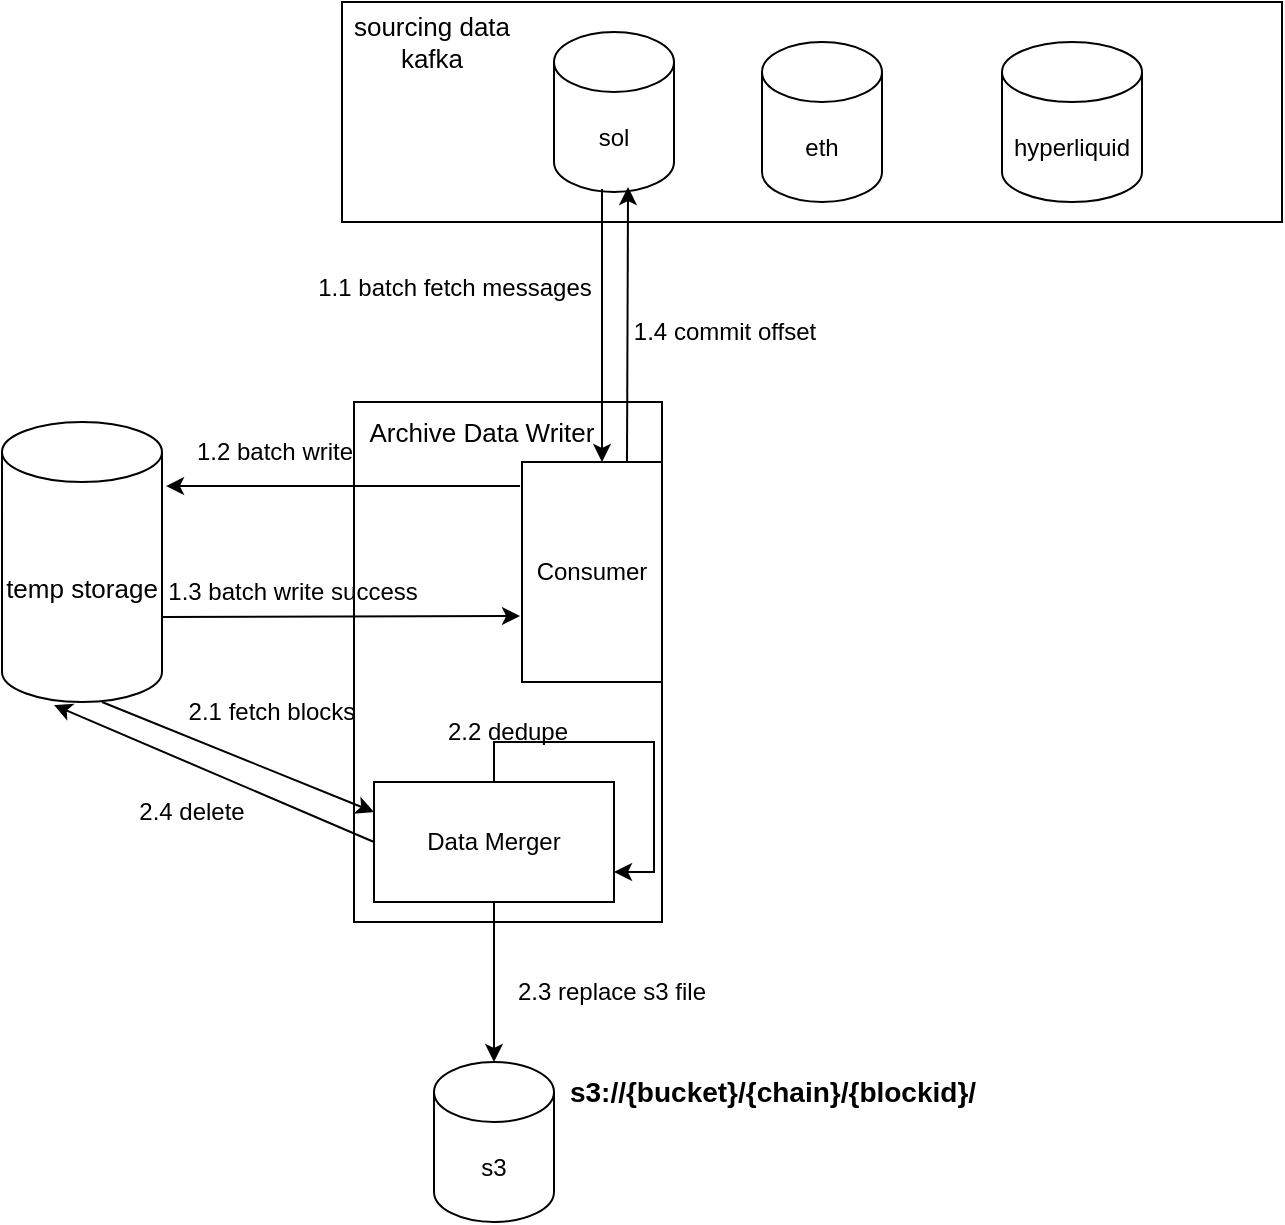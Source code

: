 <mxfile version="26.1.1">
  <diagram name="Page-1" id="1K0xkCa9XaWmkclOvE32">
    <mxGraphModel dx="1026" dy="650" grid="1" gridSize="10" guides="1" tooltips="1" connect="1" arrows="1" fold="1" page="1" pageScale="1" pageWidth="850" pageHeight="1100" math="0" shadow="0">
      <root>
        <mxCell id="0" />
        <mxCell id="1" parent="0" />
        <mxCell id="egk-KhjPaGmCaVF-55JU-4" value="" style="rounded=0;whiteSpace=wrap;html=1;" vertex="1" parent="1">
          <mxGeometry x="180" y="150" width="470" height="110" as="geometry" />
        </mxCell>
        <mxCell id="egk-KhjPaGmCaVF-55JU-1" value="sol" style="shape=cylinder3;whiteSpace=wrap;html=1;boundedLbl=1;backgroundOutline=1;size=15;" vertex="1" parent="1">
          <mxGeometry x="286" y="165" width="60" height="80" as="geometry" />
        </mxCell>
        <mxCell id="egk-KhjPaGmCaVF-55JU-2" value="eth" style="shape=cylinder3;whiteSpace=wrap;html=1;boundedLbl=1;backgroundOutline=1;size=15;" vertex="1" parent="1">
          <mxGeometry x="390" y="170" width="60" height="80" as="geometry" />
        </mxCell>
        <mxCell id="egk-KhjPaGmCaVF-55JU-3" value="hyperliquid" style="shape=cylinder3;whiteSpace=wrap;html=1;boundedLbl=1;backgroundOutline=1;size=15;" vertex="1" parent="1">
          <mxGeometry x="510" y="170" width="70" height="80" as="geometry" />
        </mxCell>
        <mxCell id="egk-KhjPaGmCaVF-55JU-5" value="&lt;font style=&quot;font-size: 13px;&quot;&gt;sourcing data kafka&lt;/font&gt;" style="text;html=1;align=center;verticalAlign=middle;whiteSpace=wrap;rounded=0;" vertex="1" parent="1">
          <mxGeometry x="180" y="150" width="90" height="40" as="geometry" />
        </mxCell>
        <mxCell id="egk-KhjPaGmCaVF-55JU-7" value="" style="rounded=0;whiteSpace=wrap;html=1;align=center;" vertex="1" parent="1">
          <mxGeometry x="186" y="350" width="154" height="260" as="geometry" />
        </mxCell>
        <mxCell id="egk-KhjPaGmCaVF-55JU-8" value="&lt;font style=&quot;font-size: 13px;&quot;&gt;Archive Data Writer&lt;/font&gt;" style="text;html=1;align=center;verticalAlign=middle;whiteSpace=wrap;rounded=0;" vertex="1" parent="1">
          <mxGeometry x="190" y="350" width="120" height="30" as="geometry" />
        </mxCell>
        <mxCell id="egk-KhjPaGmCaVF-55JU-9" value="" style="endArrow=classic;html=1;rounded=0;entryX=1;entryY=1;entryDx=0;entryDy=0;exitX=0.4;exitY=0.981;exitDx=0;exitDy=0;exitPerimeter=0;" edge="1" parent="1" source="egk-KhjPaGmCaVF-55JU-1" target="egk-KhjPaGmCaVF-55JU-8">
          <mxGeometry width="50" height="50" relative="1" as="geometry">
            <mxPoint x="310" y="250" as="sourcePoint" />
            <mxPoint x="277" y="350" as="targetPoint" />
          </mxGeometry>
        </mxCell>
        <mxCell id="egk-KhjPaGmCaVF-55JU-11" value="&lt;font style=&quot;font-size: 13px;&quot;&gt;temp storage&lt;/font&gt;" style="shape=cylinder3;whiteSpace=wrap;html=1;boundedLbl=1;backgroundOutline=1;size=15;" vertex="1" parent="1">
          <mxGeometry x="10" y="360" width="80" height="140" as="geometry" />
        </mxCell>
        <mxCell id="egk-KhjPaGmCaVF-55JU-12" value="" style="endArrow=classic;html=1;rounded=0;exitX=-0.014;exitY=0.109;exitDx=0;exitDy=0;exitPerimeter=0;entryX=1.025;entryY=0.229;entryDx=0;entryDy=0;entryPerimeter=0;" edge="1" parent="1" source="egk-KhjPaGmCaVF-55JU-14" target="egk-KhjPaGmCaVF-55JU-11">
          <mxGeometry width="50" height="50" relative="1" as="geometry">
            <mxPoint x="70" y="310" as="sourcePoint" />
            <mxPoint x="130" y="388" as="targetPoint" />
          </mxGeometry>
        </mxCell>
        <mxCell id="egk-KhjPaGmCaVF-55JU-13" value="" style="endArrow=classic;html=1;rounded=0;exitX=1;exitY=0;exitDx=0;exitDy=97.5;exitPerimeter=0;entryX=-0.014;entryY=0.7;entryDx=0;entryDy=0;entryPerimeter=0;" edge="1" parent="1" source="egk-KhjPaGmCaVF-55JU-11" target="egk-KhjPaGmCaVF-55JU-14">
          <mxGeometry width="50" height="50" relative="1" as="geometry">
            <mxPoint x="140" y="490" as="sourcePoint" />
            <mxPoint x="190" y="440" as="targetPoint" />
          </mxGeometry>
        </mxCell>
        <mxCell id="egk-KhjPaGmCaVF-55JU-14" value="Consumer" style="rounded=0;whiteSpace=wrap;html=1;" vertex="1" parent="1">
          <mxGeometry x="270" y="380" width="70" height="110" as="geometry" />
        </mxCell>
        <mxCell id="egk-KhjPaGmCaVF-55JU-32" style="edgeStyle=orthogonalEdgeStyle;rounded=0;orthogonalLoop=1;jettySize=auto;html=1;exitX=0.5;exitY=0;exitDx=0;exitDy=0;entryX=1;entryY=0.75;entryDx=0;entryDy=0;" edge="1" parent="1" source="egk-KhjPaGmCaVF-55JU-15" target="egk-KhjPaGmCaVF-55JU-15">
          <mxGeometry relative="1" as="geometry" />
        </mxCell>
        <mxCell id="egk-KhjPaGmCaVF-55JU-15" value="Data Merger" style="rounded=0;whiteSpace=wrap;html=1;" vertex="1" parent="1">
          <mxGeometry x="196" y="540" width="120" height="60" as="geometry" />
        </mxCell>
        <mxCell id="egk-KhjPaGmCaVF-55JU-17" value="" style="endArrow=classic;html=1;rounded=0;entryX=0;entryY=0.25;entryDx=0;entryDy=0;" edge="1" parent="1" target="egk-KhjPaGmCaVF-55JU-15">
          <mxGeometry width="50" height="50" relative="1" as="geometry">
            <mxPoint x="60" y="500" as="sourcePoint" />
            <mxPoint x="120" y="570" as="targetPoint" />
          </mxGeometry>
        </mxCell>
        <mxCell id="egk-KhjPaGmCaVF-55JU-18" value="1.1 batch fetch messages" style="text;html=1;align=center;verticalAlign=middle;resizable=0;points=[];autosize=1;strokeColor=none;fillColor=none;" vertex="1" parent="1">
          <mxGeometry x="156" y="278" width="160" height="30" as="geometry" />
        </mxCell>
        <mxCell id="egk-KhjPaGmCaVF-55JU-20" value="" style="endArrow=classic;html=1;rounded=0;exitX=0.5;exitY=1;exitDx=0;exitDy=0;entryX=0.5;entryY=0;entryDx=0;entryDy=0;entryPerimeter=0;" edge="1" parent="1" source="egk-KhjPaGmCaVF-55JU-15" target="egk-KhjPaGmCaVF-55JU-21">
          <mxGeometry width="50" height="50" relative="1" as="geometry">
            <mxPoint x="210" y="750" as="sourcePoint" />
            <mxPoint x="256" y="700" as="targetPoint" />
          </mxGeometry>
        </mxCell>
        <mxCell id="egk-KhjPaGmCaVF-55JU-21" value="s3" style="shape=cylinder3;whiteSpace=wrap;html=1;boundedLbl=1;backgroundOutline=1;size=15;" vertex="1" parent="1">
          <mxGeometry x="226" y="680" width="60" height="80" as="geometry" />
        </mxCell>
        <mxCell id="egk-KhjPaGmCaVF-55JU-22" value="&lt;b&gt;&lt;font style=&quot;font-size: 14px;&quot;&gt;s3://{bucket}/{chain}/{blockid}/&lt;/font&gt;&lt;/b&gt;" style="text;html=1;align=center;verticalAlign=middle;resizable=0;points=[];autosize=1;strokeColor=none;fillColor=none;" vertex="1" parent="1">
          <mxGeometry x="280" y="680" width="230" height="30" as="geometry" />
        </mxCell>
        <mxCell id="egk-KhjPaGmCaVF-55JU-23" value="1.2 batch write" style="text;html=1;align=center;verticalAlign=middle;resizable=0;points=[];autosize=1;strokeColor=none;fillColor=none;" vertex="1" parent="1">
          <mxGeometry x="96" y="360" width="100" height="30" as="geometry" />
        </mxCell>
        <mxCell id="egk-KhjPaGmCaVF-55JU-24" value="1.3 batch write success" style="text;html=1;align=center;verticalAlign=middle;resizable=0;points=[];autosize=1;strokeColor=none;fillColor=none;" vertex="1" parent="1">
          <mxGeometry x="80" y="430" width="150" height="30" as="geometry" />
        </mxCell>
        <mxCell id="egk-KhjPaGmCaVF-55JU-25" value="1.4 commit offset" style="text;html=1;align=center;verticalAlign=middle;resizable=0;points=[];autosize=1;strokeColor=none;fillColor=none;" vertex="1" parent="1">
          <mxGeometry x="316" y="300" width="110" height="30" as="geometry" />
        </mxCell>
        <mxCell id="egk-KhjPaGmCaVF-55JU-26" value="" style="endArrow=classic;html=1;rounded=0;entryX=0.617;entryY=0.969;entryDx=0;entryDy=0;entryPerimeter=0;exitX=0.75;exitY=0;exitDx=0;exitDy=0;" edge="1" parent="1" source="egk-KhjPaGmCaVF-55JU-14" target="egk-KhjPaGmCaVF-55JU-1">
          <mxGeometry width="50" height="50" relative="1" as="geometry">
            <mxPoint x="270" y="490" as="sourcePoint" />
            <mxPoint x="370" y="400" as="targetPoint" />
          </mxGeometry>
        </mxCell>
        <mxCell id="egk-KhjPaGmCaVF-55JU-27" value="2.1 fetch blocks" style="text;html=1;align=center;verticalAlign=middle;whiteSpace=wrap;rounded=0;" vertex="1" parent="1">
          <mxGeometry x="80" y="490" width="130" height="30" as="geometry" />
        </mxCell>
        <mxCell id="egk-KhjPaGmCaVF-55JU-28" value="" style="endArrow=classic;html=1;rounded=0;exitX=0;exitY=0.5;exitDx=0;exitDy=0;entryX=0.325;entryY=1.011;entryDx=0;entryDy=0;entryPerimeter=0;" edge="1" parent="1" source="egk-KhjPaGmCaVF-55JU-15" target="egk-KhjPaGmCaVF-55JU-11">
          <mxGeometry width="50" height="50" relative="1" as="geometry">
            <mxPoint x="40" y="545" as="sourcePoint" />
            <mxPoint x="186" y="600" as="targetPoint" />
          </mxGeometry>
        </mxCell>
        <mxCell id="egk-KhjPaGmCaVF-55JU-29" value="2.3 replace s3 file" style="text;html=1;align=center;verticalAlign=middle;whiteSpace=wrap;rounded=0;" vertex="1" parent="1">
          <mxGeometry x="250" y="630" width="130" height="30" as="geometry" />
        </mxCell>
        <mxCell id="egk-KhjPaGmCaVF-55JU-31" value="2.4 delete" style="text;html=1;align=center;verticalAlign=middle;whiteSpace=wrap;rounded=0;" vertex="1" parent="1">
          <mxGeometry x="40" y="540" width="130" height="30" as="geometry" />
        </mxCell>
        <mxCell id="egk-KhjPaGmCaVF-55JU-33" value="2.2 dedupe" style="text;html=1;align=center;verticalAlign=middle;whiteSpace=wrap;rounded=0;" vertex="1" parent="1">
          <mxGeometry x="198" y="500" width="130" height="30" as="geometry" />
        </mxCell>
      </root>
    </mxGraphModel>
  </diagram>
</mxfile>
